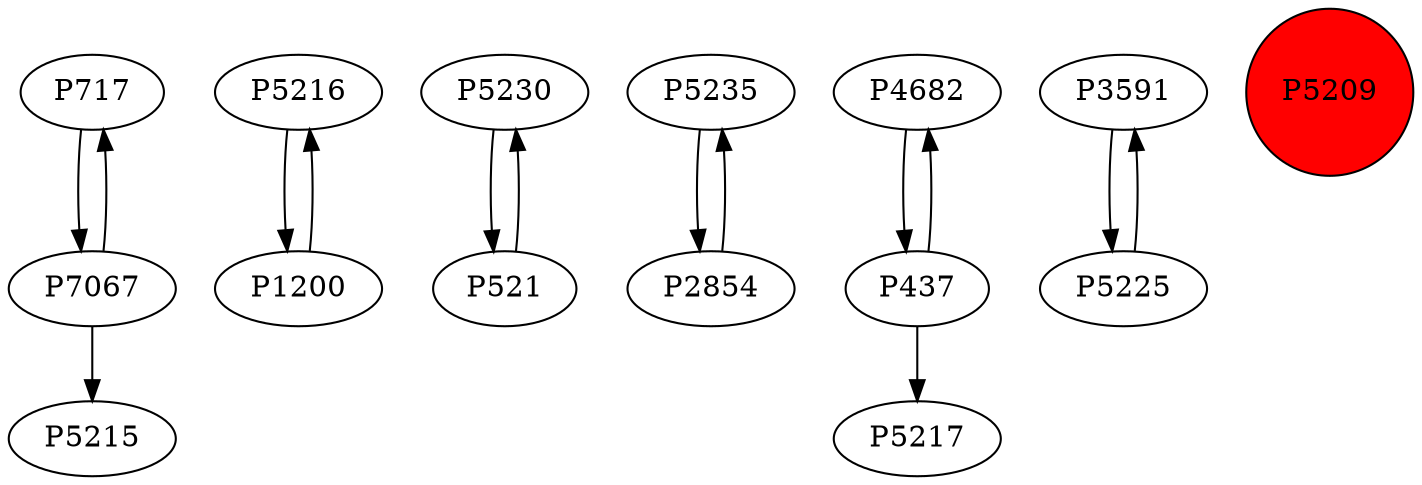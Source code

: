 digraph {
	P717 -> P7067
	P5216 -> P1200
	P5230 -> P521
	P5235 -> P2854
	P4682 -> P437
	P437 -> P5217
	P3591 -> P5225
	P2854 -> P5235
	P521 -> P5230
	P437 -> P4682
	P7067 -> P717
	P5225 -> P3591
	P1200 -> P5216
	P7067 -> P5215
	P5209 [shape=circle]
	P5209 [style=filled]
	P5209 [fillcolor=red]
}